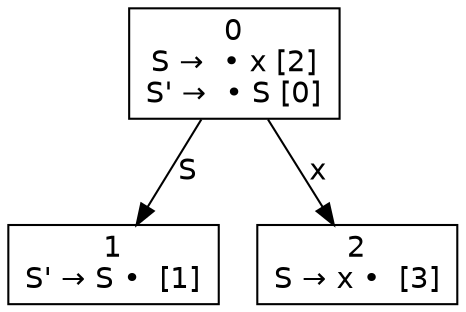 digraph d{
node [fontname=Helvetica,shape=box];
edge [fontname=Helvetica];
n0 [label=<0<br />S →  • x [2]<br />S' →  • S [0]>];
n1 [label=<1<br />S' → S •  [1]>];
n2 [label=<2<br />S → x •  [3]>];
n0 -> n1 [label="S"];
n0 -> n2 [label="x"];
}